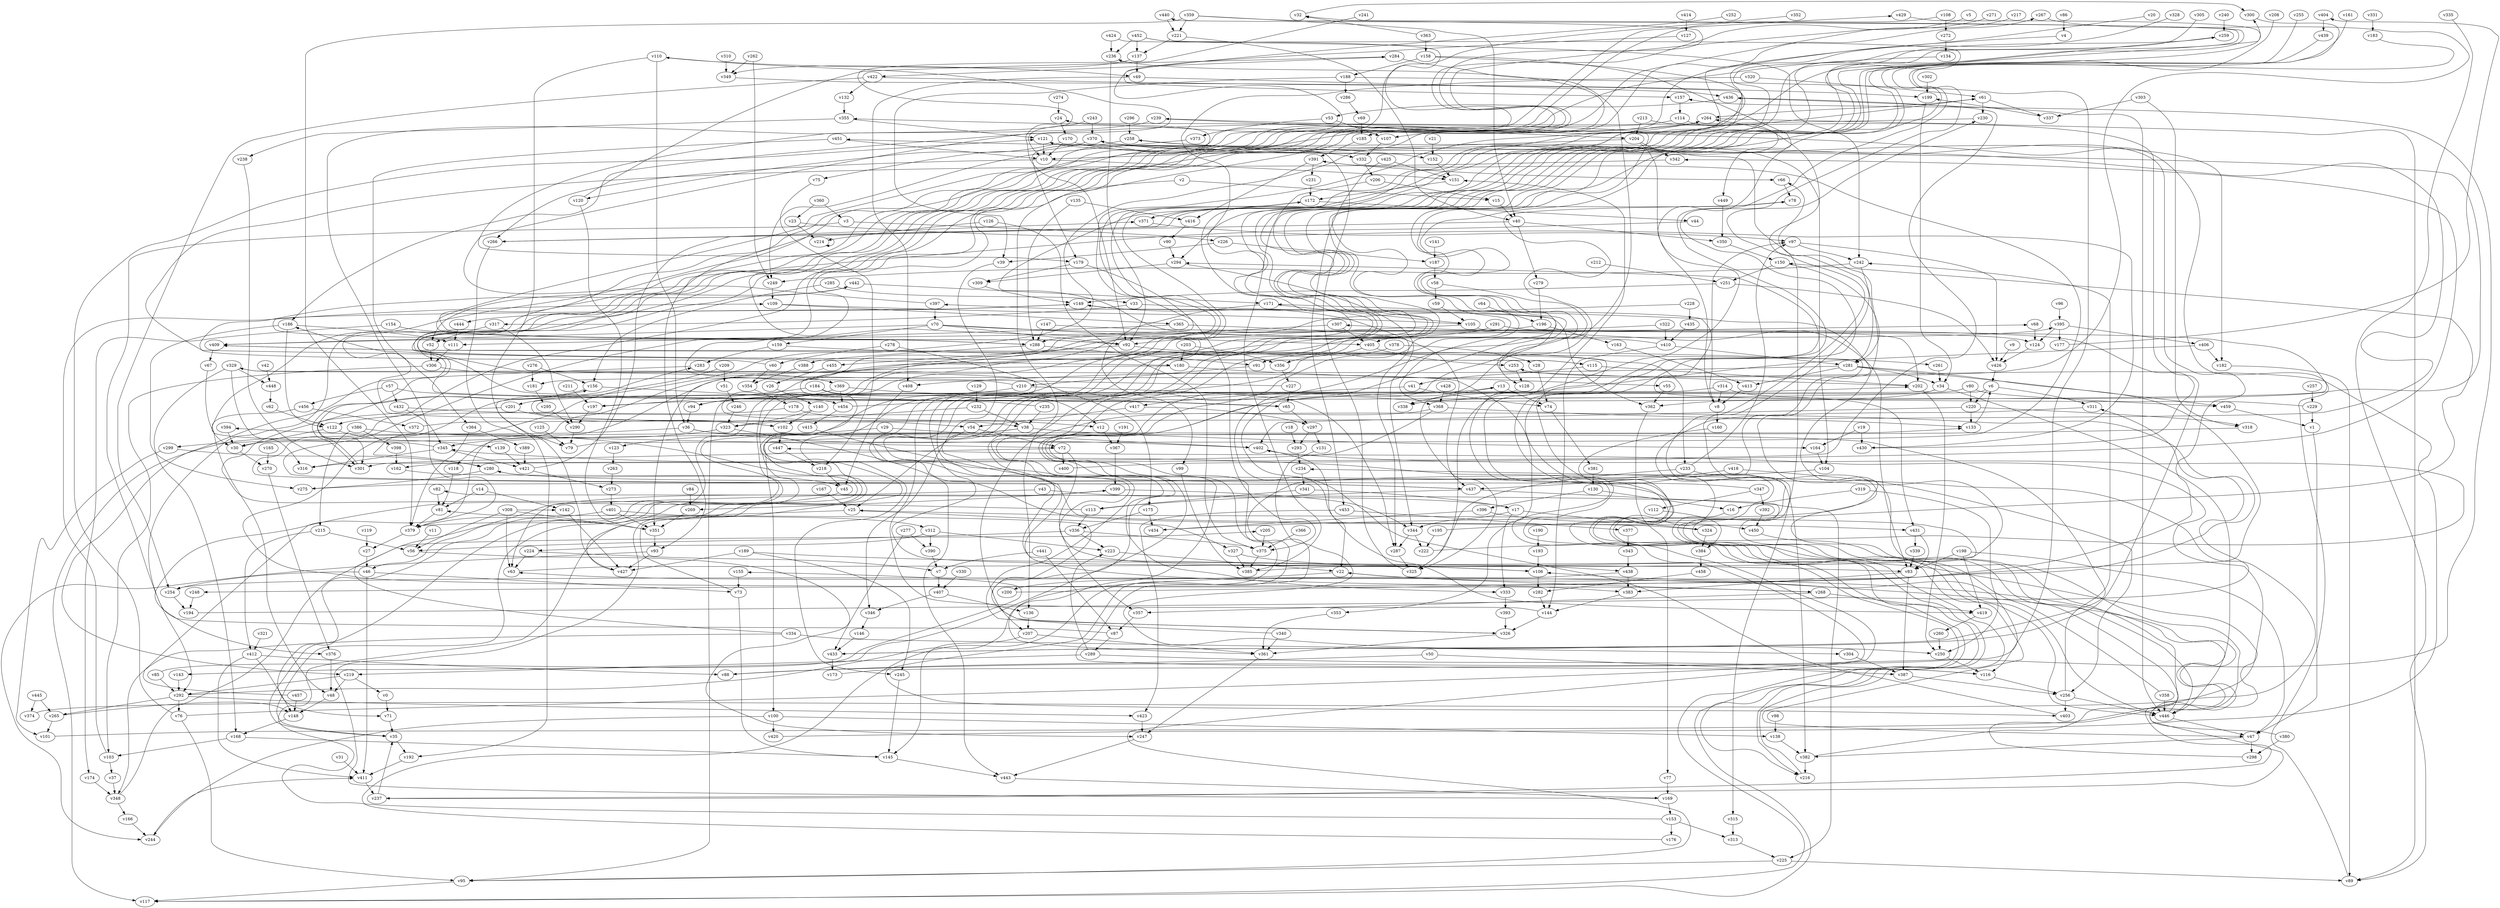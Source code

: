 // Benchmark game 690 - 460 vertices
// time_bound: 193
// targets: v421
digraph G {
    v0 [name="v0", player=1];
    v1 [name="v1", player=0];
    v2 [name="v2", player=0];
    v3 [name="v3", player=0];
    v4 [name="v4", player=0];
    v5 [name="v5", player=0];
    v6 [name="v6", player=1];
    v7 [name="v7", player=1];
    v8 [name="v8", player=0];
    v9 [name="v9", player=0];
    v10 [name="v10", player=0];
    v11 [name="v11", player=1];
    v12 [name="v12", player=0];
    v13 [name="v13", player=1];
    v14 [name="v14", player=1];
    v15 [name="v15", player=0];
    v16 [name="v16", player=1];
    v17 [name="v17", player=0];
    v18 [name="v18", player=1];
    v19 [name="v19", player=1];
    v20 [name="v20", player=0];
    v21 [name="v21", player=1];
    v22 [name="v22", player=1];
    v23 [name="v23", player=0];
    v24 [name="v24", player=1];
    v25 [name="v25", player=1];
    v26 [name="v26", player=0];
    v27 [name="v27", player=1];
    v28 [name="v28", player=1];
    v29 [name="v29", player=0];
    v30 [name="v30", player=0];
    v31 [name="v31", player=0];
    v32 [name="v32", player=0];
    v33 [name="v33", player=1];
    v34 [name="v34", player=1];
    v35 [name="v35", player=1];
    v36 [name="v36", player=0];
    v37 [name="v37", player=0];
    v38 [name="v38", player=0];
    v39 [name="v39", player=1];
    v40 [name="v40", player=1];
    v41 [name="v41", player=0];
    v42 [name="v42", player=0];
    v43 [name="v43", player=0];
    v44 [name="v44", player=0];
    v45 [name="v45", player=1];
    v46 [name="v46", player=0];
    v47 [name="v47", player=0];
    v48 [name="v48", player=0];
    v49 [name="v49", player=0];
    v50 [name="v50", player=1];
    v51 [name="v51", player=1];
    v52 [name="v52", player=1];
    v53 [name="v53", player=0];
    v54 [name="v54", player=1];
    v55 [name="v55", player=0];
    v56 [name="v56", player=1];
    v57 [name="v57", player=0];
    v58 [name="v58", player=1];
    v59 [name="v59", player=0];
    v60 [name="v60", player=1];
    v61 [name="v61", player=0];
    v62 [name="v62", player=1];
    v63 [name="v63", player=0];
    v64 [name="v64", player=0];
    v65 [name="v65", player=1];
    v66 [name="v66", player=1];
    v67 [name="v67", player=0];
    v68 [name="v68", player=0];
    v69 [name="v69", player=0];
    v70 [name="v70", player=1];
    v71 [name="v71", player=0];
    v72 [name="v72", player=0];
    v73 [name="v73", player=0];
    v74 [name="v74", player=0];
    v75 [name="v75", player=1];
    v76 [name="v76", player=0];
    v77 [name="v77", player=0];
    v78 [name="v78", player=1];
    v79 [name="v79", player=0];
    v80 [name="v80", player=1];
    v81 [name="v81", player=0];
    v82 [name="v82", player=1];
    v83 [name="v83", player=0];
    v84 [name="v84", player=1];
    v85 [name="v85", player=0];
    v86 [name="v86", player=0];
    v87 [name="v87", player=1];
    v88 [name="v88", player=0];
    v89 [name="v89", player=1];
    v90 [name="v90", player=1];
    v91 [name="v91", player=0];
    v92 [name="v92", player=0];
    v93 [name="v93", player=1];
    v94 [name="v94", player=0];
    v95 [name="v95", player=1];
    v96 [name="v96", player=1];
    v97 [name="v97", player=1];
    v98 [name="v98", player=1];
    v99 [name="v99", player=1];
    v100 [name="v100", player=1];
    v101 [name="v101", player=0];
    v102 [name="v102", player=0];
    v103 [name="v103", player=1];
    v104 [name="v104", player=0];
    v105 [name="v105", player=0];
    v106 [name="v106", player=1];
    v107 [name="v107", player=0];
    v108 [name="v108", player=1];
    v109 [name="v109", player=1];
    v110 [name="v110", player=0];
    v111 [name="v111", player=0];
    v112 [name="v112", player=1];
    v113 [name="v113", player=1];
    v114 [name="v114", player=0];
    v115 [name="v115", player=1];
    v116 [name="v116", player=1];
    v117 [name="v117", player=0];
    v118 [name="v118", player=0];
    v119 [name="v119", player=0];
    v120 [name="v120", player=1];
    v121 [name="v121", player=0];
    v122 [name="v122", player=1];
    v123 [name="v123", player=1];
    v124 [name="v124", player=1];
    v125 [name="v125", player=0];
    v126 [name="v126", player=0];
    v127 [name="v127", player=0];
    v128 [name="v128", player=0];
    v129 [name="v129", player=0];
    v130 [name="v130", player=0];
    v131 [name="v131", player=0];
    v132 [name="v132", player=1];
    v133 [name="v133", player=1];
    v134 [name="v134", player=0];
    v135 [name="v135", player=1];
    v136 [name="v136", player=1];
    v137 [name="v137", player=1];
    v138 [name="v138", player=1];
    v139 [name="v139", player=0];
    v140 [name="v140", player=1];
    v141 [name="v141", player=0];
    v142 [name="v142", player=0];
    v143 [name="v143", player=1];
    v144 [name="v144", player=0];
    v145 [name="v145", player=1];
    v146 [name="v146", player=1];
    v147 [name="v147", player=1];
    v148 [name="v148", player=0];
    v149 [name="v149", player=1];
    v150 [name="v150", player=0];
    v151 [name="v151", player=1];
    v152 [name="v152", player=1];
    v153 [name="v153", player=0];
    v154 [name="v154", player=0];
    v155 [name="v155", player=0];
    v156 [name="v156", player=0];
    v157 [name="v157", player=0];
    v158 [name="v158", player=0];
    v159 [name="v159", player=1];
    v160 [name="v160", player=1];
    v161 [name="v161", player=1];
    v162 [name="v162", player=0];
    v163 [name="v163", player=0];
    v164 [name="v164", player=1];
    v165 [name="v165", player=0];
    v166 [name="v166", player=0];
    v167 [name="v167", player=1];
    v168 [name="v168", player=0];
    v169 [name="v169", player=0];
    v170 [name="v170", player=1];
    v171 [name="v171", player=1];
    v172 [name="v172", player=0];
    v173 [name="v173", player=1];
    v174 [name="v174", player=1];
    v175 [name="v175", player=0];
    v176 [name="v176", player=0];
    v177 [name="v177", player=0];
    v178 [name="v178", player=1];
    v179 [name="v179", player=1];
    v180 [name="v180", player=0];
    v181 [name="v181", player=0];
    v182 [name="v182", player=1];
    v183 [name="v183", player=1];
    v184 [name="v184", player=0];
    v185 [name="v185", player=1];
    v186 [name="v186", player=1];
    v187 [name="v187", player=0];
    v188 [name="v188", player=0];
    v189 [name="v189", player=0];
    v190 [name="v190", player=1];
    v191 [name="v191", player=0];
    v192 [name="v192", player=0];
    v193 [name="v193", player=1];
    v194 [name="v194", player=1];
    v195 [name="v195", player=0];
    v196 [name="v196", player=0];
    v197 [name="v197", player=0];
    v198 [name="v198", player=1];
    v199 [name="v199", player=1];
    v200 [name="v200", player=1];
    v201 [name="v201", player=0];
    v202 [name="v202", player=0];
    v203 [name="v203", player=1];
    v204 [name="v204", player=0];
    v205 [name="v205", player=1];
    v206 [name="v206", player=0];
    v207 [name="v207", player=1];
    v208 [name="v208", player=1];
    v209 [name="v209", player=0];
    v210 [name="v210", player=1];
    v211 [name="v211", player=1];
    v212 [name="v212", player=1];
    v213 [name="v213", player=1];
    v214 [name="v214", player=0];
    v215 [name="v215", player=0];
    v216 [name="v216", player=1];
    v217 [name="v217", player=0];
    v218 [name="v218", player=1];
    v219 [name="v219", player=1];
    v220 [name="v220", player=1];
    v221 [name="v221", player=0];
    v222 [name="v222", player=1];
    v223 [name="v223", player=1];
    v224 [name="v224", player=1];
    v225 [name="v225", player=1];
    v226 [name="v226", player=0];
    v227 [name="v227", player=1];
    v228 [name="v228", player=1];
    v229 [name="v229", player=0];
    v230 [name="v230", player=0];
    v231 [name="v231", player=1];
    v232 [name="v232", player=1];
    v233 [name="v233", player=1];
    v234 [name="v234", player=1];
    v235 [name="v235", player=0];
    v236 [name="v236", player=1];
    v237 [name="v237", player=0];
    v238 [name="v238", player=0];
    v239 [name="v239", player=1];
    v240 [name="v240", player=1];
    v241 [name="v241", player=1];
    v242 [name="v242", player=0];
    v243 [name="v243", player=1];
    v244 [name="v244", player=1];
    v245 [name="v245", player=0];
    v246 [name="v246", player=0];
    v247 [name="v247", player=0];
    v248 [name="v248", player=0];
    v249 [name="v249", player=0];
    v250 [name="v250", player=1];
    v251 [name="v251", player=1];
    v252 [name="v252", player=1];
    v253 [name="v253", player=0];
    v254 [name="v254", player=0];
    v255 [name="v255", player=0];
    v256 [name="v256", player=1];
    v257 [name="v257", player=0];
    v258 [name="v258", player=0];
    v259 [name="v259", player=1];
    v260 [name="v260", player=0];
    v261 [name="v261", player=1];
    v262 [name="v262", player=0];
    v263 [name="v263", player=1];
    v264 [name="v264", player=0];
    v265 [name="v265", player=0];
    v266 [name="v266", player=1];
    v267 [name="v267", player=0];
    v268 [name="v268", player=1];
    v269 [name="v269", player=1];
    v270 [name="v270", player=0];
    v271 [name="v271", player=0];
    v272 [name="v272", player=1];
    v273 [name="v273", player=0];
    v274 [name="v274", player=1];
    v275 [name="v275", player=0];
    v276 [name="v276", player=0];
    v277 [name="v277", player=1];
    v278 [name="v278", player=0];
    v279 [name="v279", player=0];
    v280 [name="v280", player=0];
    v281 [name="v281", player=1];
    v282 [name="v282", player=0];
    v283 [name="v283", player=0];
    v284 [name="v284", player=0];
    v285 [name="v285", player=0];
    v286 [name="v286", player=0];
    v287 [name="v287", player=0];
    v288 [name="v288", player=1];
    v289 [name="v289", player=0];
    v290 [name="v290", player=1];
    v291 [name="v291", player=0];
    v292 [name="v292", player=0];
    v293 [name="v293", player=1];
    v294 [name="v294", player=1];
    v295 [name="v295", player=0];
    v296 [name="v296", player=1];
    v297 [name="v297", player=0];
    v298 [name="v298", player=1];
    v299 [name="v299", player=0];
    v300 [name="v300", player=1];
    v301 [name="v301", player=1];
    v302 [name="v302", player=0];
    v303 [name="v303", player=1];
    v304 [name="v304", player=1];
    v305 [name="v305", player=1];
    v306 [name="v306", player=0];
    v307 [name="v307", player=0];
    v308 [name="v308", player=0];
    v309 [name="v309", player=0];
    v310 [name="v310", player=0];
    v311 [name="v311", player=0];
    v312 [name="v312", player=0];
    v313 [name="v313", player=1];
    v314 [name="v314", player=0];
    v315 [name="v315", player=1];
    v316 [name="v316", player=1];
    v317 [name="v317", player=0];
    v318 [name="v318", player=1];
    v319 [name="v319", player=1];
    v320 [name="v320", player=0];
    v321 [name="v321", player=0];
    v322 [name="v322", player=0];
    v323 [name="v323", player=0];
    v324 [name="v324", player=1];
    v325 [name="v325", player=0];
    v326 [name="v326", player=0];
    v327 [name="v327", player=1];
    v328 [name="v328", player=1];
    v329 [name="v329", player=1];
    v330 [name="v330", player=1];
    v331 [name="v331", player=1];
    v332 [name="v332", player=1];
    v333 [name="v333", player=0];
    v334 [name="v334", player=0];
    v335 [name="v335", player=0];
    v336 [name="v336", player=0];
    v337 [name="v337", player=0];
    v338 [name="v338", player=1];
    v339 [name="v339", player=1];
    v340 [name="v340", player=0];
    v341 [name="v341", player=1];
    v342 [name="v342", player=0];
    v343 [name="v343", player=0];
    v344 [name="v344", player=1];
    v345 [name="v345", player=0];
    v346 [name="v346", player=1];
    v347 [name="v347", player=0];
    v348 [name="v348", player=1];
    v349 [name="v349", player=1];
    v350 [name="v350", player=1];
    v351 [name="v351", player=0];
    v352 [name="v352", player=1];
    v353 [name="v353", player=0];
    v354 [name="v354", player=1];
    v355 [name="v355", player=0];
    v356 [name="v356", player=0];
    v357 [name="v357", player=0];
    v358 [name="v358", player=0];
    v359 [name="v359", player=1];
    v360 [name="v360", player=1];
    v361 [name="v361", player=1];
    v362 [name="v362", player=0];
    v363 [name="v363", player=1];
    v364 [name="v364", player=0];
    v365 [name="v365", player=0];
    v366 [name="v366", player=0];
    v367 [name="v367", player=0];
    v368 [name="v368", player=0];
    v369 [name="v369", player=1];
    v370 [name="v370", player=0];
    v371 [name="v371", player=0];
    v372 [name="v372", player=0];
    v373 [name="v373", player=0];
    v374 [name="v374", player=0];
    v375 [name="v375", player=1];
    v376 [name="v376", player=1];
    v377 [name="v377", player=0];
    v378 [name="v378", player=1];
    v379 [name="v379", player=1];
    v380 [name="v380", player=1];
    v381 [name="v381", player=1];
    v382 [name="v382", player=0];
    v383 [name="v383", player=0];
    v384 [name="v384", player=0];
    v385 [name="v385", player=0];
    v386 [name="v386", player=1];
    v387 [name="v387", player=1];
    v388 [name="v388", player=0];
    v389 [name="v389", player=1];
    v390 [name="v390", player=1];
    v391 [name="v391", player=1];
    v392 [name="v392", player=0];
    v393 [name="v393", player=0];
    v394 [name="v394", player=0];
    v395 [name="v395", player=0];
    v396 [name="v396", player=1];
    v397 [name="v397", player=1];
    v398 [name="v398", player=1];
    v399 [name="v399", player=1];
    v400 [name="v400", player=1];
    v401 [name="v401", player=1];
    v402 [name="v402", player=1];
    v403 [name="v403", player=0];
    v404 [name="v404", player=0];
    v405 [name="v405", player=1];
    v406 [name="v406", player=0];
    v407 [name="v407", player=0];
    v408 [name="v408", player=0];
    v409 [name="v409", player=0];
    v410 [name="v410", player=0];
    v411 [name="v411", player=1];
    v412 [name="v412", player=1];
    v413 [name="v413", player=1];
    v414 [name="v414", player=1];
    v415 [name="v415", player=0];
    v416 [name="v416", player=1];
    v417 [name="v417", player=1];
    v418 [name="v418", player=1];
    v419 [name="v419", player=1];
    v420 [name="v420", player=0];
    v421 [name="v421", player=1, target=1];
    v422 [name="v422", player=0];
    v423 [name="v423", player=1];
    v424 [name="v424", player=1];
    v425 [name="v425", player=0];
    v426 [name="v426", player=0];
    v427 [name="v427", player=0];
    v428 [name="v428", player=1];
    v429 [name="v429", player=1];
    v430 [name="v430", player=1];
    v431 [name="v431", player=0];
    v432 [name="v432", player=0];
    v433 [name="v433", player=1];
    v434 [name="v434", player=1];
    v435 [name="v435", player=1];
    v436 [name="v436", player=1];
    v437 [name="v437", player=0];
    v438 [name="v438", player=0];
    v439 [name="v439", player=1];
    v440 [name="v440", player=1];
    v441 [name="v441", player=0];
    v442 [name="v442", player=0];
    v443 [name="v443", player=1];
    v444 [name="v444", player=0];
    v445 [name="v445", player=1];
    v446 [name="v446", player=0];
    v447 [name="v447", player=0];
    v448 [name="v448", player=0];
    v449 [name="v449", player=0];
    v450 [name="v450", player=1];
    v451 [name="v451", player=0];
    v452 [name="v452", player=1];
    v453 [name="v453", player=0];
    v454 [name="v454", player=0];
    v455 [name="v455", player=1];
    v456 [name="v456", player=0];
    v457 [name="v457", player=1];
    v458 [name="v458", player=0];
    v459 [name="v459", player=0];

    v0 -> v71;
    v1 -> v47;
    v2 -> v136;
    v3 -> v292;
    v4 -> v201 [constraint="t >= 3"];
    v5 -> v65 [constraint="t < 5"];
    v6 -> v311;
    v7 -> v407;
    v8 -> v160;
    v9 -> v426;
    v10 -> v266;
    v11 -> v56;
    v12 -> v367;
    v13 -> v74;
    v14 -> v81;
    v15 -> v40;
    v16 -> v446 [constraint="t mod 3 == 2"];
    v17 -> v324;
    v18 -> v293;
    v19 -> v164;
    v20 -> v409 [constraint="t < 7"];
    v21 -> v152;
    v22 -> v200;
    v23 -> v430 [constraint="t >= 2"];
    v24 -> v170;
    v25 -> v379;
    v26 -> v140;
    v27 -> v46;
    v28 -> v74;
    v29 -> v123;
    v30 -> v270;
    v31 -> v411;
    v32 -> v300 [constraint="t >= 2"];
    v33 -> v362;
    v34 -> v102 [constraint="t mod 5 == 3"];
    v35 -> v192;
    v36 -> v433 [constraint="t < 11"];
    v37 -> v348;
    v38 -> v71 [constraint="t >= 4"];
    v39 -> v346;
    v40 -> v93;
    v41 -> v74;
    v42 -> v448;
    v43 -> v17;
    v44 -> v54 [constraint="t >= 2"];
    v45 -> v376 [constraint="t < 5"];
    v46 -> v73;
    v47 -> v298;
    v48 -> v148;
    v49 -> v436;
    v50 -> v387;
    v51 -> v246;
    v52 -> v306;
    v53 -> v373;
    v54 -> v25;
    v55 -> v362;
    v56 -> v247 [constraint="t mod 3 == 2"];
    v57 -> v65;
    v58 -> v128 [constraint="t mod 4 == 2"];
    v59 -> v105;
    v60 -> v442 [constraint="t mod 4 == 3"];
    v61 -> v230;
    v62 -> v122;
    v63 -> v280 [constraint="t mod 5 == 2"];
    v64 -> v196;
    v65 -> v297;
    v66 -> v78;
    v67 -> v30;
    v68 -> v124;
    v69 -> v185;
    v70 -> v106 [constraint="t >= 2"];
    v71 -> v35;
    v72 -> v357;
    v73 -> v440 [constraint="t mod 4 == 3"];
    v74 -> v381;
    v75 -> v218;
    v76 -> v345 [constraint="t >= 1"];
    v77 -> v169;
    v78 -> v419 [constraint="t >= 1"];
    v79 -> v391 [constraint="t >= 5"];
    v80 -> v459;
    v81 -> v379;
    v82 -> v81;
    v83 -> v383;
    v84 -> v269;
    v85 -> v155 [constraint="t >= 2"];
    v86 -> v4;
    v87 -> v24 [constraint="t < 11"];
    v88 -> v157 [constraint="t < 12"];
    v89 -> v239 [constraint="t mod 2 == 0"];
    v90 -> v294;
    v91 -> v210 [constraint="t < 9"];
    v92 -> v233;
    v93 -> v244 [constraint="t >= 5"];
    v94 -> v36;
    v95 -> v117;
    v96 -> v395;
    v97 -> v426;
    v98 -> v138;
    v99 -> v385;
    v100 -> v244;
    v101 -> v447 [constraint="t mod 2 == 1"];
    v102 -> v447;
    v103 -> v109;
    v104 -> v116 [constraint="t < 10"];
    v105 -> v202;
    v106 -> v282;
    v107 -> v332;
    v108 -> v115 [constraint="t < 13"];
    v109 -> v365 [constraint="t >= 2"];
    v110 -> v79;
    v111 -> v306;
    v112 -> v384;
    v113 -> v186 [constraint="t < 15"];
    v114 -> v185;
    v115 -> v41;
    v116 -> v256;
    v117 -> v294 [constraint="t mod 2 == 1"];
    v118 -> v81;
    v119 -> v27;
    v120 -> v284 [constraint="t >= 5"];
    v121 -> v182;
    v122 -> v30;
    v123 -> v263;
    v124 -> v426;
    v125 -> v79;
    v126 -> v214;
    v127 -> v157 [constraint="t < 11"];
    v128 -> v403 [constraint="t >= 1"];
    v129 -> v232;
    v130 -> v396;
    v131 -> v250 [constraint="t < 8"];
    v132 -> v355;
    v133 -> v6;
    v134 -> v115 [constraint="t mod 5 == 1"];
    v135 -> v416;
    v136 -> v207;
    v137 -> v349;
    v138 -> v382;
    v139 -> v421;
    v140 -> v102;
    v141 -> v187;
    v142 -> v427;
    v143 -> v292;
    v144 -> v32 [constraint="t >= 3"];
    v145 -> v443;
    v146 -> v433;
    v147 -> v338 [constraint="t < 6"];
    v148 -> v168;
    v149 -> v287;
    v150 -> v251;
    v151 -> v172;
    v152 -> v151;
    v153 -> v133 [constraint="t >= 1"];
    v154 -> v174;
    v155 -> v73;
    v156 -> v301;
    v157 -> v114;
    v158 -> v35 [constraint="t < 10"];
    v159 -> v261 [constraint="t >= 2"];
    v160 -> v47 [constraint="t mod 2 == 0"];
    v161 -> v95 [constraint="t < 11"];
    v162 -> v216 [constraint="t >= 2"];
    v163 -> v413;
    v164 -> v104;
    v165 -> v270;
    v166 -> v244;
    v167 -> v25;
    v168 -> v145;
    v169 -> v259 [constraint="t < 9"];
    v170 -> v120;
    v171 -> v99;
    v172 -> v44;
    v173 -> v63 [constraint="t mod 2 == 0"];
    v174 -> v348;
    v175 -> v434;
    v176 -> v202 [constraint="t mod 2 == 1"];
    v177 -> v404 [constraint="t < 12"];
    v178 -> v122;
    v179 -> v375;
    v180 -> v351;
    v181 -> v295;
    v182 -> v89;
    v183 -> v216 [constraint="t mod 2 == 1"];
    v184 -> v100;
    v185 -> v391;
    v186 -> v111;
    v187 -> v58;
    v188 -> v39;
    v189 -> v106 [constraint="t mod 2 == 0"];
    v190 -> v193;
    v191 -> v367;
    v192 -> v411;
    v193 -> v106;
    v194 -> v311 [constraint="t mod 4 == 2"];
    v195 -> v150 [constraint="t mod 5 == 2"];
    v196 -> v163;
    v197 -> v290;
    v198 -> v419;
    v199 -> v34;
    v200 -> v258 [constraint="t < 14"];
    v201 -> v102;
    v202 -> v264 [constraint="t < 7"];
    v203 -> v180;
    v204 -> v10;
    v205 -> v375;
    v206 -> v385;
    v207 -> v361;
    v208 -> v383 [constraint="t mod 4 == 1"];
    v209 -> v280 [constraint="t >= 3"];
    v210 -> v267 [constraint="t >= 4"];
    v211 -> v197;
    v212 -> v251;
    v213 -> v433 [constraint="t < 15"];
    v214 -> v214 [constraint="t >= 3"];
    v215 -> v56;
    v216 -> v409 [constraint="t >= 2"];
    v217 -> v437 [constraint="t >= 4"];
    v218 -> v45;
    v219 -> v48;
    v220 -> v402;
    v221 -> v137;
    v222 -> v402 [constraint="t < 5"];
    v223 -> v22;
    v224 -> v7 [constraint="t >= 3"];
    v225 -> v95;
    v226 -> v39;
    v227 -> v264 [constraint="t mod 3 == 1"];
    v228 -> v35 [constraint="t >= 3"];
    v229 -> v149 [constraint="t >= 2"];
    v230 -> v186 [constraint="t < 10"];
    v231 -> v172;
    v232 -> v38;
    v233 -> v325;
    v234 -> v341;
    v235 -> v172 [constraint="t < 7"];
    v236 -> v92;
    v237 -> v66 [constraint="t >= 3"];
    v238 -> v301;
    v239 -> v379;
    v240 -> v259;
    v241 -> v179 [constraint="t mod 2 == 0"];
    v242 -> v249;
    v243 -> v370;
    v244 -> v411 [constraint="t >= 3"];
    v245 -> v145;
    v246 -> v323;
    v247 -> v443;
    v248 -> v194;
    v249 -> v109;
    v250 -> v116;
    v251 -> v149;
    v252 -> v10 [constraint="t < 12"];
    v253 -> v128;
    v254 -> v194;
    v255 -> v333 [constraint="t >= 2"];
    v256 -> v403;
    v257 -> v229;
    v258 -> v179;
    v259 -> v326 [constraint="t >= 2"];
    v260 -> v250;
    v261 -> v34;
    v262 -> v349;
    v263 -> v273;
    v264 -> v89;
    v265 -> v148 [constraint="t >= 4"];
    v266 -> v61 [constraint="t mod 5 == 1"];
    v267 -> v181 [constraint="t >= 5"];
    v268 -> v283 [constraint="t >= 2"];
    v269 -> v351;
    v270 -> v376;
    v271 -> v65 [constraint="t mod 3 == 0"];
    v272 -> v134;
    v273 -> v401;
    v274 -> v24;
    v275 -> v409 [constraint="t < 15"];
    v276 -> v181;
    v277 -> v433;
    v278 -> v60;
    v279 -> v196;
    v280 -> v275;
    v281 -> v254 [constraint="t < 11"];
    v282 -> v144;
    v283 -> v219 [constraint="t < 5"];
    v284 -> v368;
    v285 -> v156;
    v286 -> v69;
    v287 -> v325;
    v288 -> v149 [constraint="t mod 5 == 2"];
    v289 -> v223;
    v290 -> v79;
    v291 -> v288;
    v292 -> v355 [constraint="t >= 3"];
    v293 -> v234;
    v294 -> v344;
    v295 -> v290;
    v296 -> v258;
    v297 -> v131;
    v298 -> v106 [constraint="t mod 3 == 0"];
    v299 -> v280;
    v300 -> v117 [constraint="t mod 2 == 0"];
    v301 -> v156 [constraint="t < 15"];
    v302 -> v199;
    v303 -> v337;
    v304 -> v387;
    v305 -> v266 [constraint="t >= 3"];
    v306 -> v369;
    v307 -> v38 [constraint="t < 14"];
    v308 -> v142 [constraint="t < 14"];
    v309 -> v149;
    v310 -> v349;
    v311 -> v446 [constraint="t < 7"];
    v312 -> v224;
    v313 -> v225;
    v314 -> v431;
    v315 -> v313;
    v316 -> v436 [constraint="t mod 5 == 0"];
    v317 -> v52;
    v318 -> v299 [constraint="t >= 3"];
    v319 -> v250;
    v320 -> v294;
    v321 -> v412;
    v322 -> v30 [constraint="t mod 3 == 1"];
    v323 -> v443;
    v324 -> v300 [constraint="t < 6"];
    v325 -> v121;
    v326 -> v81 [constraint="t mod 4 == 2"];
    v327 -> v237 [constraint="t < 10"];
    v328 -> v46 [constraint="t < 9"];
    v329 -> v168;
    v330 -> v407;
    v331 -> v183;
    v332 -> v206;
    v333 -> v393;
    v334 -> v205 [constraint="t < 5"];
    v335 -> v89 [constraint="t >= 3"];
    v336 -> v223;
    v337 -> v199 [constraint="t >= 5"];
    v338 -> v451 [constraint="t < 8"];
    v339 -> v83;
    v340 -> v13 [constraint="t mod 2 == 1"];
    v341 -> v17;
    v342 -> v180 [constraint="t mod 2 == 1"];
    v343 -> v438;
    v344 -> v222;
    v345 -> v429 [constraint="t >= 1"];
    v346 -> v146;
    v347 -> v395 [constraint="t >= 4"];
    v348 -> v399 [constraint="t >= 3"];
    v349 -> v245 [constraint="t mod 4 == 0"];
    v350 -> v150;
    v351 -> v93;
    v352 -> v92 [constraint="t mod 5 == 4"];
    v353 -> v361;
    v354 -> v178;
    v355 -> v238;
    v356 -> v227;
    v357 -> v87;
    v358 -> v230 [constraint="t >= 5"];
    v359 -> v405 [constraint="t < 6"];
    v360 -> v23;
    v361 -> v247;
    v362 -> v77;
    v363 -> v32 [constraint="t < 5"];
    v364 -> v379;
    v365 -> v111;
    v366 -> v375;
    v367 -> v399;
    v368 -> v162 [constraint="t < 11"];
    v369 -> v454;
    v370 -> v332;
    v371 -> v97;
    v372 -> v370 [constraint="t mod 4 == 1"];
    v373 -> v249 [constraint="t mod 3 == 2"];
    v374 -> v234 [constraint="t >= 2"];
    v375 -> v385;
    v376 -> v48;
    v377 -> v343;
    v378 -> v28;
    v379 -> v27;
    v380 -> v22 [constraint="t >= 3"];
    v381 -> v130;
    v382 -> v370 [constraint="t >= 5"];
    v383 -> v144;
    v384 -> v458;
    v385 -> v25 [constraint="t < 11"];
    v386 -> v215;
    v387 -> v256;
    v388 -> v354;
    v389 -> v421;
    v390 -> v7;
    v391 -> v416;
    v392 -> v450;
    v393 -> v326;
    v394 -> v30;
    v395 -> v124;
    v396 -> v450;
    v397 -> v110 [constraint="t >= 5"];
    v398 -> v162;
    v399 -> v269;
    v400 -> v342 [constraint="t mod 5 == 4"];
    v401 -> v312;
    v402 -> v22;
    v403 -> v397 [constraint="t mod 3 == 1"];
    v404 -> v439;
    v405 -> v356;
    v406 -> v325 [constraint="t >= 5"];
    v407 -> v346;
    v408 -> v45;
    v409 -> v67;
    v410 -> v78 [constraint="t >= 1"];
    v411 -> v237;
    v412 -> v148;
    v413 -> v8;
    v414 -> v127;
    v415 -> v438 [constraint="t < 9"];
    v416 -> v90;
    v417 -> v297;
    v418 -> v437;
    v419 -> v260;
    v420 -> v253 [constraint="t < 10"];
    v421 -> v273;
    v422 -> v254;
    v423 -> v247;
    v424 -> v431 [constraint="t < 12"];
    v425 -> v453;
    v426 -> v6;
    v427 -> v394 [constraint="t < 8"];
    v428 -> v368;
    v429 -> v83 [constraint="t mod 2 == 1"];
    v430 -> v307 [constraint="t >= 2"];
    v431 -> v83;
    v432 -> v248 [constraint="t >= 4"];
    v433 -> v173;
    v434 -> v171 [constraint="t mod 5 == 3"];
    v435 -> v410;
    v436 -> v446;
    v437 -> v236 [constraint="t >= 1"];
    v438 -> v361 [constraint="t >= 3"];
    v439 -> v143 [constraint="t mod 5 == 0"];
    v440 -> v221;
    v441 -> v87;
    v442 -> v52;
    v443 -> v169;
    v444 -> v111;
    v445 -> v374;
    v446 -> v82 [constraint="t >= 3"];
    v447 -> v218;
    v448 -> v62;
    v449 -> v350;
    v450 -> v446 [constraint="t mod 4 == 2"];
    v451 -> v10;
    v452 -> v92 [constraint="t mod 3 == 0"];
    v453 -> v377;
    v454 -> v329 [constraint="t < 8"];
    v455 -> v26;
    v456 -> v372;
    v457 -> v68 [constraint="t mod 4 == 0"];
    v458 -> v282 [constraint="t < 15"];
    v459 -> v1;
    v410 -> v144;
    v73 -> v145;
    v153 -> v313;
    v438 -> v383;
    v437 -> v113;
    v38 -> v164;
    v323 -> v345;
    v437 -> v225;
    v158 -> v188;
    v110 -> v36;
    v232 -> v323;
    v6 -> v220;
    v3 -> v226;
    v336 -> v375;
    v61 -> v337;
    v325 -> v151;
    v292 -> v265;
    v228 -> v435;
    v421 -> v371;
    v327 -> v385;
    v370 -> v75;
    v8 -> v97;
    v380 -> v298;
    v109 -> v105;
    v347 -> v392;
    v266 -> v427;
    v454 -> v415;
    v422 -> v199;
    v219 -> v292;
    v308 -> v56;
    v147 -> v288;
    v418 -> v256;
    v76 -> v121;
    v452 -> v236;
    v219 -> v0;
    v195 -> v222;
    v100 -> v420;
    v436 -> v53;
    v229 -> v1;
    v154 -> v288;
    v135 -> v288;
    v198 -> v83;
    v207 -> v145;
    v2 -> v15;
    v47 -> v382;
    v306 -> v103;
    v188 -> v116;
    v110 -> v49;
    v156 -> v454;
    v61 -> v264;
    v412 -> v411;
    v425 -> v151;
    v297 -> v293;
    v33 -> v317;
    v405 -> v253;
    v120 -> v351;
    v150 -> v281;
    v6 -> v95;
    v209 -> v51;
    v170 -> v10;
    v144 -> v326;
    v34 -> v446;
    v114 -> v104;
    v396 -> v434;
    v226 -> v187;
    v401 -> v351;
    v344 -> v287;
    v307 -> v405;
    v186 -> v275;
    v210 -> v287;
    v406 -> v182;
    v70 -> v92;
    v319 -> v16;
    v169 -> v153;
    v401 -> v379;
    v153 -> v176;
    v49 -> v408;
    v442 -> v171;
    v256 -> v242;
    v220 -> v318;
    v281 -> v413;
    v312 -> v223;
    v452 -> v242;
    v452 -> v137;
    v277 -> v390;
    v92 -> v455;
    v395 -> v406;
    v291 -> v124;
    v14 -> v142;
    v233 -> v382;
    v159 -> v283;
    v34 -> v362;
    v85 -> v292;
    v369 -> v94;
    v264 -> v107;
    v303 -> v318;
    v126 -> v375;
    v265 -> v101;
    v360 -> v3;
    v288 -> v91;
    v292 -> v423;
    v399 -> v344;
    v456 -> v48;
    v198 -> v47;
    v221 -> v40;
    v369 -> v65;
    v314 -> v8;
    v445 -> v265;
    v105 -> v92;
    v446 -> v47;
    v80 -> v220;
    v227 -> v65;
    v180 -> v55;
    v170 -> v315;
    v251 -> v426;
    v395 -> v177;
    v130 -> v16;
    v386 -> v72;
    v345 -> v421;
    v54 -> v72;
    v17 -> v344;
    v242 -> v281;
    v72 -> v301;
    v97 -> v242;
    v25 -> v327;
    v299 -> v101;
    v186 -> v122;
    v53 -> v107;
    v280 -> v45;
    v320 -> v61;
    v10 -> v151;
    v308 -> v63;
    v175 -> v336;
    v103 -> v37;
    v329 -> v316;
    v179 -> v309;
    v235 -> v38;
    v201 -> v301;
    v36 -> v117;
    v46 -> v254;
    v289 -> v219;
    v314 -> v192;
    v431 -> v339;
    v359 -> v379;
    v365 -> v437;
    v358 -> v446;
    v378 -> v91;
    v70 -> v159;
    v58 -> v59;
    v40 -> v350;
    v391 -> v231;
    v23 -> v214;
    v278 -> v175;
    v289 -> v116;
    v46 -> v411;
    v410 -> v281;
    v40 -> v279;
    v243 -> v92;
    v451 -> v364;
    v225 -> v89;
    v268 -> v357;
    v224 -> v63;
    v57 -> v432;
    v70 -> v409;
    v178 -> v12;
    v424 -> v236;
    v262 -> v249;
    v355 -> v121;
    v345 -> v316;
    v288 -> v388;
    v100 -> v138;
    v412 -> v88;
    v276 -> v156;
    v347 -> v112;
    v268 -> v419;
    v432 -> v345;
    v83 -> v387;
    v184 -> v197;
    v329 -> v353;
    v189 -> v427;
    v168 -> v103;
    v285 -> v33;
    v29 -> v402;
    v93 -> v427;
    v76 -> v95;
    v417 -> v54;
    v341 -> v113;
    v206 -> v15;
    v324 -> v384;
    v294 -> v309;
    v233 -> v97;
    v336 -> v56;
    v391 -> v66;
    v115 -> v202;
    v137 -> v49;
    v204 -> v8;
    v72 -> v400;
    v196 -> v405;
    v334 -> v348;
    v210 -> v94;
    v382 -> v216;
    v57 -> v456;
    v184 -> v12;
    v140 -> v323;
    v256 -> v446;
    v188 -> v286;
    v237 -> v35;
    v220 -> v133;
    v204 -> v342;
    v121 -> v10;
    v386 -> v398;
    v363 -> v158;
    v308 -> v351;
    v281 -> v34;
    v22 -> v268;
    v202 -> v250;
    v329 -> v448;
    v122 -> v139;
    v43 -> v63;
    v171 -> v105;
    v317 -> v290;
    v334 -> v304;
    v172 -> v371;
    v108 -> v272;
    v38 -> v118;
    v368 -> v207;
    v368 -> v133;
    v340 -> v361;
    v70 -> v83;
    v87 -> v289;
    v322 -> v410;
    v149 -> v444;
    v359 -> v221;
    v407 -> v136;
    v258 -> v152;
    v348 -> v166;
    v203 -> v356;
    v50 -> v88;
    v19 -> v430;
    v281 -> v459;
    v113 -> v336;
    v13 -> v338;
    v36 -> v402;
    v312 -> v390;
    v364 -> v389;
    v281 -> v408;
    v292 -> v76;
    v359 -> v40;
    v441 -> v7;
    v457 -> v148;
    v422 -> v132;
    v284 -> v422;
    v80 -> v197;
    v215 -> v412;
    v397 -> v70;
    v17 -> v333;
    v326 -> v361;
    v453 -> v423;
    v60 -> v354;
    v189 -> v245;
    v213 -> v204;
    v158 -> v449;
    v41 -> v417;
    v239 -> v204;
}
